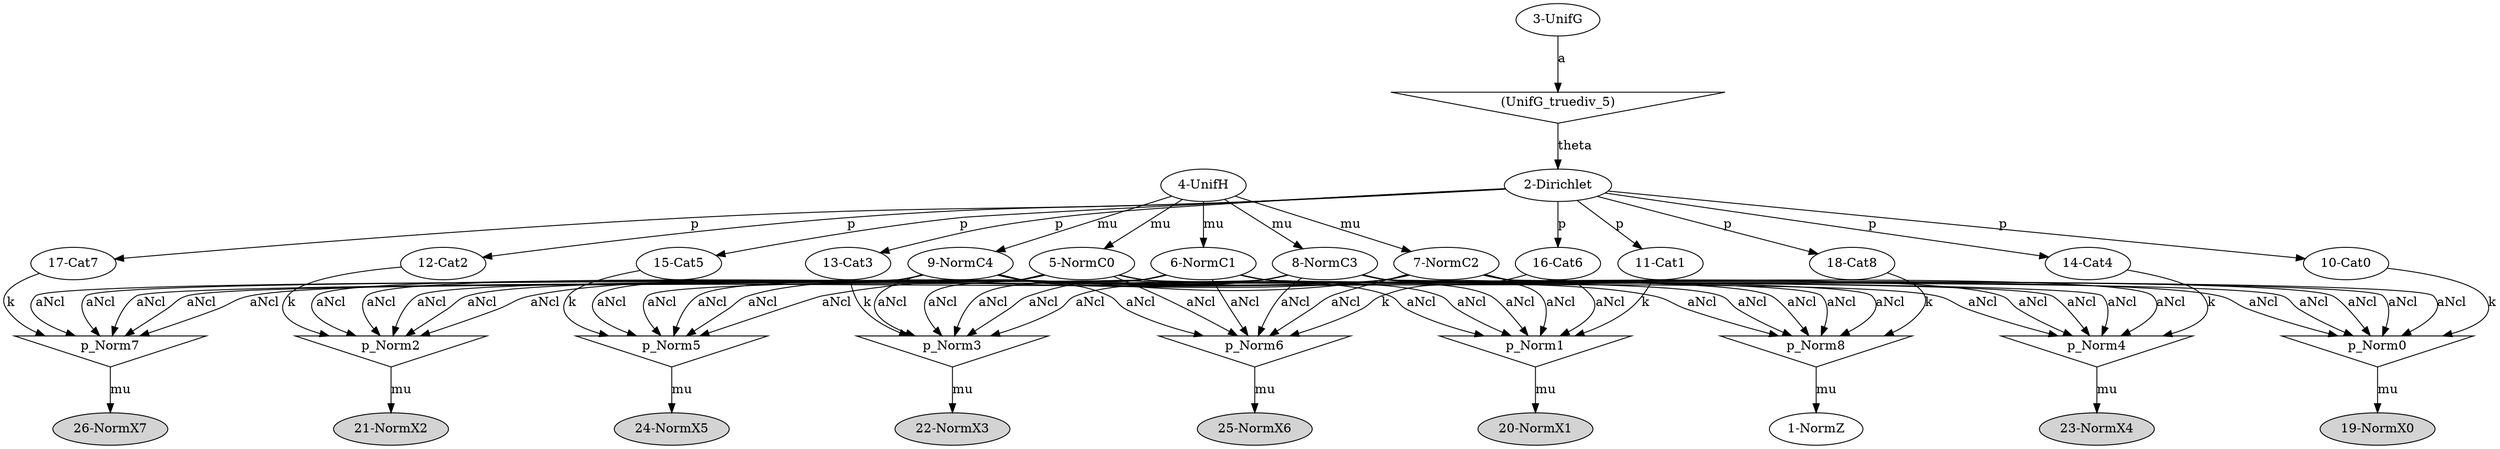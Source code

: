 digraph G {
"24-NormX5" [style=filled];
p_Norm5 [shape=invtriangle];
p_Norm5 -> "24-NormX5"  [label=mu];
"15-Cat5";
"15-Cat5" -> p_Norm5  [label=k];
"2-Dirichlet";
"2-Dirichlet" -> "15-Cat5"  [label=p];
"(UnifG_truediv_5)" [shape=invtriangle];
"(UnifG_truediv_5)" -> "2-Dirichlet"  [label=theta];
"3-UnifG";
"3-UnifG" -> "(UnifG_truediv_5)"  [label=a];
"5-NormC0";
"5-NormC0" -> p_Norm5  [label=aNcl];
"4-UnifH";
"4-UnifH" -> "5-NormC0"  [label=mu];
"9-NormC4";
"9-NormC4" -> p_Norm5  [label=aNcl];
"4-UnifH" -> "9-NormC4"  [label=mu];
"8-NormC3";
"8-NormC3" -> p_Norm5  [label=aNcl];
"4-UnifH" -> "8-NormC3"  [label=mu];
"6-NormC1";
"6-NormC1" -> p_Norm5  [label=aNcl];
"4-UnifH" -> "6-NormC1"  [label=mu];
"7-NormC2";
"7-NormC2" -> p_Norm5  [label=aNcl];
"4-UnifH" -> "7-NormC2"  [label=mu];
"10-Cat0";
"2-Dirichlet" -> "10-Cat0"  [label=p];
"25-NormX6" [style=filled];
p_Norm6 [shape=invtriangle];
p_Norm6 -> "25-NormX6"  [label=mu];
"16-Cat6";
"16-Cat6" -> p_Norm6  [label=k];
"2-Dirichlet" -> "16-Cat6"  [label=p];
"5-NormC0" -> p_Norm6  [label=aNcl];
"9-NormC4" -> p_Norm6  [label=aNcl];
"8-NormC3" -> p_Norm6  [label=aNcl];
"6-NormC1" -> p_Norm6  [label=aNcl];
"7-NormC2" -> p_Norm6  [label=aNcl];
"26-NormX7" [style=filled];
p_Norm7 [shape=invtriangle];
p_Norm7 -> "26-NormX7"  [label=mu];
"17-Cat7";
"17-Cat7" -> p_Norm7  [label=k];
"2-Dirichlet" -> "17-Cat7"  [label=p];
"5-NormC0" -> p_Norm7  [label=aNcl];
"9-NormC4" -> p_Norm7  [label=aNcl];
"8-NormC3" -> p_Norm7  [label=aNcl];
"6-NormC1" -> p_Norm7  [label=aNcl];
"7-NormC2" -> p_Norm7  [label=aNcl];
"1-NormZ";
p_Norm8 [shape=invtriangle];
p_Norm8 -> "1-NormZ"  [label=mu];
"18-Cat8";
"18-Cat8" -> p_Norm8  [label=k];
"2-Dirichlet" -> "18-Cat8"  [label=p];
"5-NormC0" -> p_Norm8  [label=aNcl];
"9-NormC4" -> p_Norm8  [label=aNcl];
"8-NormC3" -> p_Norm8  [label=aNcl];
"6-NormC1" -> p_Norm8  [label=aNcl];
"7-NormC2" -> p_Norm8  [label=aNcl];
"19-NormX0" [style=filled];
p_Norm0 [shape=invtriangle];
p_Norm0 -> "19-NormX0"  [label=mu];
"10-Cat0" -> p_Norm0  [label=k];
"5-NormC0" -> p_Norm0  [label=aNcl];
"9-NormC4" -> p_Norm0  [label=aNcl];
"8-NormC3" -> p_Norm0  [label=aNcl];
"6-NormC1" -> p_Norm0  [label=aNcl];
"7-NormC2" -> p_Norm0  [label=aNcl];
"20-NormX1" [style=filled];
p_Norm1 [shape=invtriangle];
p_Norm1 -> "20-NormX1"  [label=mu];
"11-Cat1";
"11-Cat1" -> p_Norm1  [label=k];
"2-Dirichlet" -> "11-Cat1"  [label=p];
"5-NormC0" -> p_Norm1  [label=aNcl];
"9-NormC4" -> p_Norm1  [label=aNcl];
"8-NormC3" -> p_Norm1  [label=aNcl];
"6-NormC1" -> p_Norm1  [label=aNcl];
"7-NormC2" -> p_Norm1  [label=aNcl];
"12-Cat2";
"2-Dirichlet" -> "12-Cat2"  [label=p];
"21-NormX2" [style=filled];
p_Norm2 [shape=invtriangle];
p_Norm2 -> "21-NormX2"  [label=mu];
"12-Cat2" -> p_Norm2  [label=k];
"5-NormC0" -> p_Norm2  [label=aNcl];
"9-NormC4" -> p_Norm2  [label=aNcl];
"8-NormC3" -> p_Norm2  [label=aNcl];
"6-NormC1" -> p_Norm2  [label=aNcl];
"7-NormC2" -> p_Norm2  [label=aNcl];
"22-NormX3" [style=filled];
p_Norm3 [shape=invtriangle];
p_Norm3 -> "22-NormX3"  [label=mu];
"13-Cat3";
"13-Cat3" -> p_Norm3  [label=k];
"2-Dirichlet" -> "13-Cat3"  [label=p];
"5-NormC0" -> p_Norm3  [label=aNcl];
"9-NormC4" -> p_Norm3  [label=aNcl];
"8-NormC3" -> p_Norm3  [label=aNcl];
"6-NormC1" -> p_Norm3  [label=aNcl];
"7-NormC2" -> p_Norm3  [label=aNcl];
"23-NormX4" [style=filled];
p_Norm4 [shape=invtriangle];
p_Norm4 -> "23-NormX4"  [label=mu];
"14-Cat4";
"14-Cat4" -> p_Norm4  [label=k];
"2-Dirichlet" -> "14-Cat4"  [label=p];
"5-NormC0" -> p_Norm4  [label=aNcl];
"9-NormC4" -> p_Norm4  [label=aNcl];
"8-NormC3" -> p_Norm4  [label=aNcl];
"6-NormC1" -> p_Norm4  [label=aNcl];
"7-NormC2" -> p_Norm4  [label=aNcl];
}
